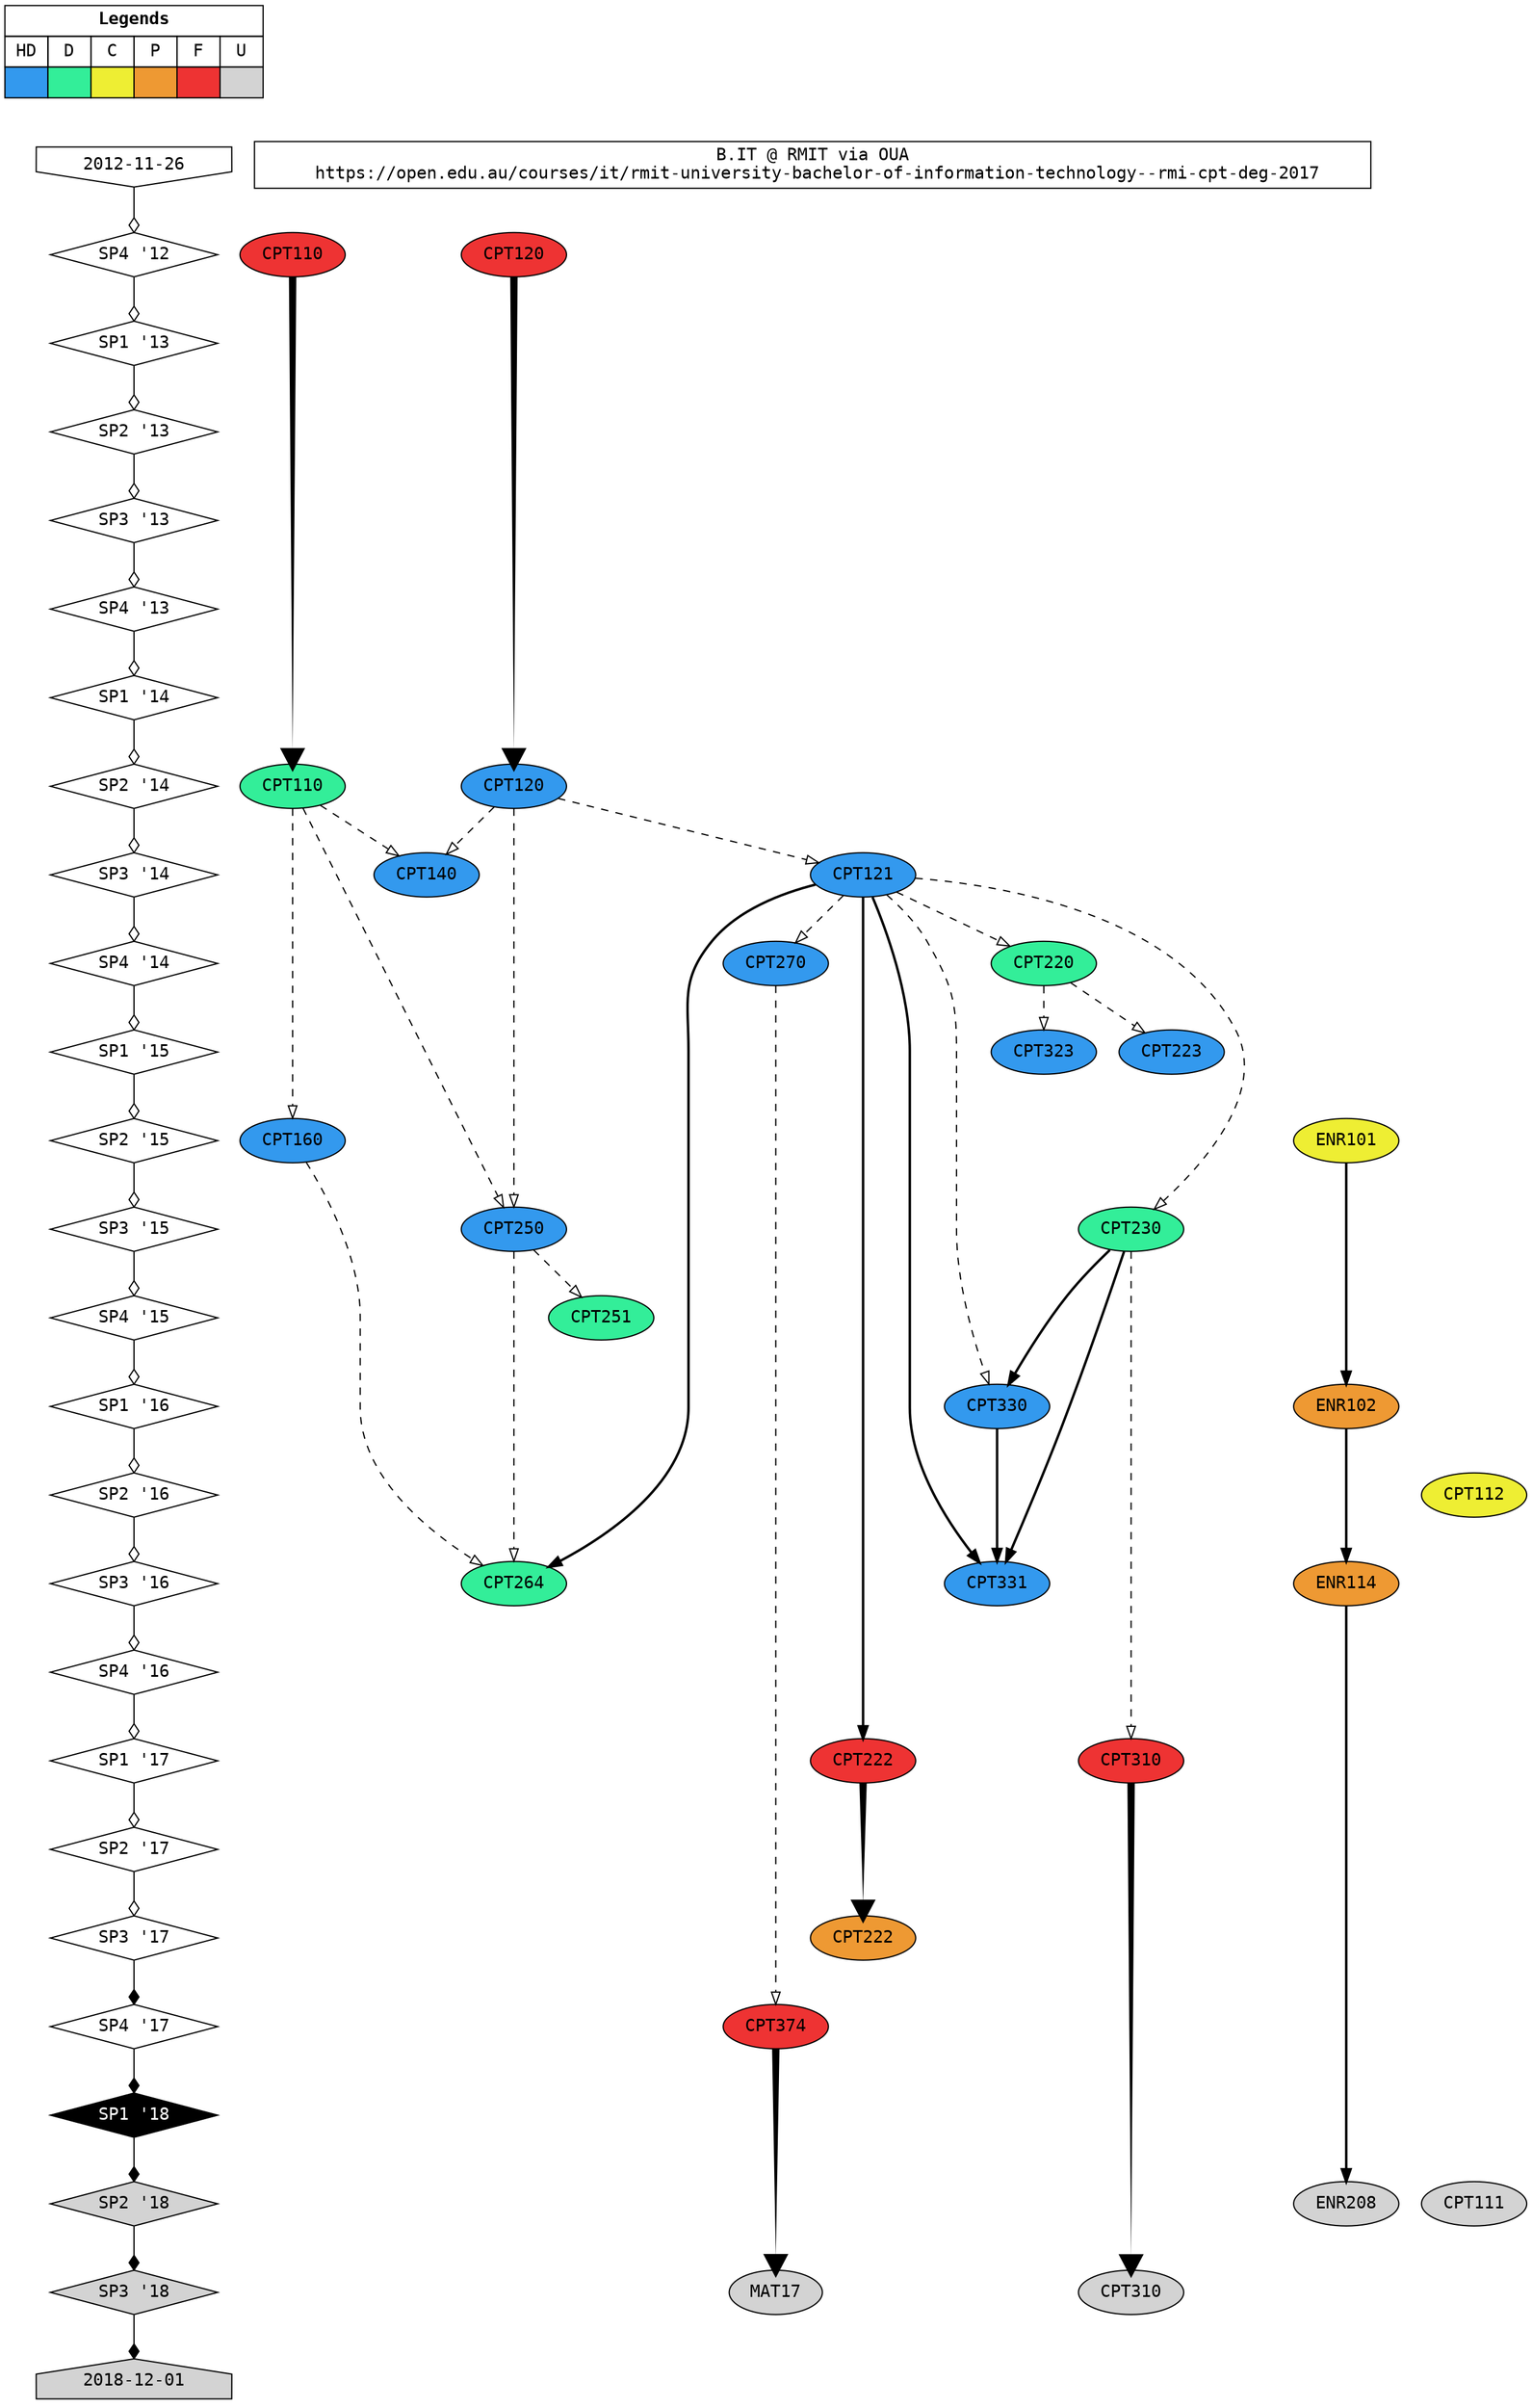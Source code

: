 //       Temporal Academia
digraph "Academic Timeline" {

	// Configuration
	bgcolor=white

	// Nodal Groups
	{ node [ group=head shape=rectangle fontname=monospace ]
		OUA   [ label="B.IT @ RMIT via OUA\n     https://open.edu.au/courses/it/rmit-university-bachelor-of-information-technology--rmi-cpt-deg-2017    " ]
		Legend
	} { node [ group=head shape=invhouse fontname=monospace style=filled fillcolor="#FFFFFF" ]
        OUA0  [ label="2012-11-26" ]
//		OUA101  [ label="2014-06-02" ]
	} { node [ group=tail shape=house fontname=monospace style=filled]
		OUA1337  [ label="2018-12-01" ]
	} { node [ group=prev shape=diamond fontname=monospace ]
// ** /
		OUAA  [ label="SP4 '12" ]
		OUAB  [ label="SP1 '13" ]
		OUAC  [ label="SP2 '13" ]
		OUAD  [ label="SP3 '13" ]
		OUAE  [ label="SP4 '13" ]
		OUAF  [ label="SP1 '14" ]
// **/
		OUA1  [ label="SP2 '14" ]
		OUA2  [ label="SP3 '14" ]
		OUA3  [ label="SP4 '14" ]
		OUA4  [ label="SP1 '15" ]
		OUA5  [ label="SP2 '15" ]
		OUA6  [ label="SP3 '15" ]
		OUA7  [ label="SP4 '15" ]
		OUA8  [ label="SP1 '16" ]
		OUA9  [ label="SP2 '16" ]
		OUA10 [ label="SP3 '16" ]
		OUA11 [ label="SP4 '16" ]
		OUA12 [ label="SP1 '17" ]
		OUA13 [ label="SP2 '17" ]
		OUA14 [ label="SP3 '17" ]
		OUA15 [ label="SP4 '17" ]
	} { node [
			group=this         shape=diamond
			fontname=monospace fontcolor="#FFFFFF"
			style=filled       fillcolor="#000000"
		]
		OUA16 [ label="SP1 '18" ]
	} { node [ group=next shape=diamond fontname=monospace style=filled ]
		OUA17 [ label="SP2 '18" ]
		OUA18 [ label="SP3 '18" ]
	} { node [ group=f fontname=monospace style=filled fillcolor="#EE3333" ]
		xCPT110 [ label="CPT110" ]
		xCPT120 [ label="CPT120" ]
		CPT222A [ label="CPT222" ]
		CPT310A [ label="CPT310" ]
		CPT374_A [ label="CPT374" ]
	} { node [ group=p fontname=monospace style=filled fillcolor="#EE9933" ]
		ENR102
		ENR114
		CPT222B [ label="CPT222" ]
	} { node [ group=c fontname=monospace style=filled fillcolor="#EEEE33" ]
		ENR101
		CPT112
	} { node [ group=d fontname=monospace style=filled fillcolor="#33EE99" ]
		CPT110
		CPT220
		CPT230
		CPT251
		CPT264
	} { node [ group=h fontname=monospace style=filled fillcolor="#3399EE" ]
		CPT120
		CPT121
		CPT140
		CPT270
		CPT223
		CPT323
		CPT160
		CPT250
		CPT330
		CPT331
	} { node [ group=u fontname=monospace style=filled ]
		CPT310B [ label="CPT310" ]
		MAT17
		ENR208
		CPT111
	}

	// Rows
	{ rank=same OUA0 OUA                   }
// ** /
	{ rank=same OUAA  xCPT110 xCPT120      }
	{ rank=same OUAB                       }
	{ rank=same OUAC                       }
	{ rank=same OUAD                       }
	{ rank=same OUAE                       }
	{ rank=same OUAF                       }
// **/
	{ rank=same OUA1  CPT110 CPT120        }
	{ rank=same OUA2  CPT121 CPT140        }
	{ rank=same OUA3  CPT220 CPT270        }
	{ rank=same OUA4  CPT223 CPT323        }
	{ rank=same OUA5  ENR101 CPT160        }
	{ rank=same OUA6  CPT230 CPT250        }
	{ rank=same OUA7  CPT251               }
	{ rank=same OUA8  ENR102 CPT330        }
	{ rank=same OUA9  CPT112               }
	{ rank=same OUA10 ENR114 CPT264 CPT331 }
	{ rank=same OUA11                      }
	{ rank=same OUA12 CPT222A CPT310A      }
	{ rank=same OUA13                      }
	{ rank=same OUA14 CPT222B              }
	{ rank=same OUA15 CPT374_A             }
	{ rank=same OUA16                      }
	{ rank=same OUA17 ENR208 CPT111        }
	{ rank=same OUA18 MAT17 CPT310B        }
	{ rank=same OUA1337}

	// Study Periodic Dependency Chain
	{ edge [ arrowhead=ediamond ]
		OUA0//OUA101
		-> OUAA -> OUAB -> OUAC -> OUAD -> OUAE -> OUAF
		-> OUA1 -> OUA2 -> OUA3 -> OUA4 -> OUA5 -> OUA6 -> OUA7 -> OUA8 -> OUA9 -> OUA10 -> OUA11 -> OUA12 -> OUA13 -> OUA14
	} { edge [ arrowhead=diamond ]
		OUA14
		-> OUA15
		-> OUA16
		-> OUA17
		-> OUA18
		-> OUA1337
	}
	/* Edge-based Dependencies */
	{ edge [ color="#000000" style=bold ] // Mandatory
		CPT121 -> CPT331
		CPT230 -> CPT331//:nw
		CPT230 -> CPT330 -> CPT331
		edge [ weight=100 ]
		CPT121 -> CPT264
		edge [ weight=1000 ]
		ENR101 -> ENR102 -> ENR114 -> ENR208
		CPT121 -> CPT222A
	} { edge [ color="#000000" style=dashed arrowhead=empty ] // Recommended
		//ENR114 -> ENR115 -> ENR208
			CPT120 -> CPT121 -> {CPT270 CPT220}
		CPT121 -> CPT230//:ne
		{CPT110 CPT120} -> CPT140
		CPT110 -> CPT250
		{CPT220 /*CPT221*/} -> {CPT323 CPT223}
		CPT250 -> CPT251
		CPT121 -> CPT330
		edge [ weight=100 ]
		CPT160 -> CPT264
		edge [ weight=1000 ]
		CPT110 -> CPT160
		CPT270 -> CPT374_A
		CPT230 -> CPT310A
		CPT120 -> CPT250 -> CPT264
	} { edge [ arrowhead=normal style=tapered penwidth=6 weight=1337]
		CPT310A -> CPT310B
		CPT222A -> CPT222B
		xCPT110 -> CPT110
		xCPT120 -> CPT120
		CPT374_A -> MAT17
	} { edge [ style=invis ]
		Legend -> OUA0
		OUA0 -> OUA
		CPT112 -> CPT111
	 /*
		OUA13 -> ENR208 -> CPT111
		CPT223 -> CPT230
		  ENR101 -> CPT160
	*/
	}

	// Legendary Key
	{ rank=float
		Legend [shape=none, margin=0, label=<
			<table border="0" cellborder="1" cellspacing="0" cellpadding="4">
			<tr>
				<td colspan="6"><b>Legends</b></td>
			</tr>
			<tr>
				<td>HD</td>
				<td>D</td>
				<td>C</td>
				<td>P</td>
				<td>F</td>
				<td>U</td>
			</tr>
			<tr>
				<td bgcolor="#3399EE">&nbsp;&nbsp;&nbsp;</td>
				<td bgcolor="#33EE99">&nbsp;&nbsp;&nbsp;</td>
				<td bgcolor="#EEEE33">&nbsp;&nbsp;&nbsp;</td>
				<td bgcolor="#EE9933">&nbsp;&nbsp;&nbsp;</td>
				<td bgcolor="#EE3333">&nbsp;&nbsp;&nbsp;</td>
				<td bgcolor="#D3D3D3">&nbsp;&nbsp;&nbsp;</td>
			</tr>
			</table>
		>]
	}

}
